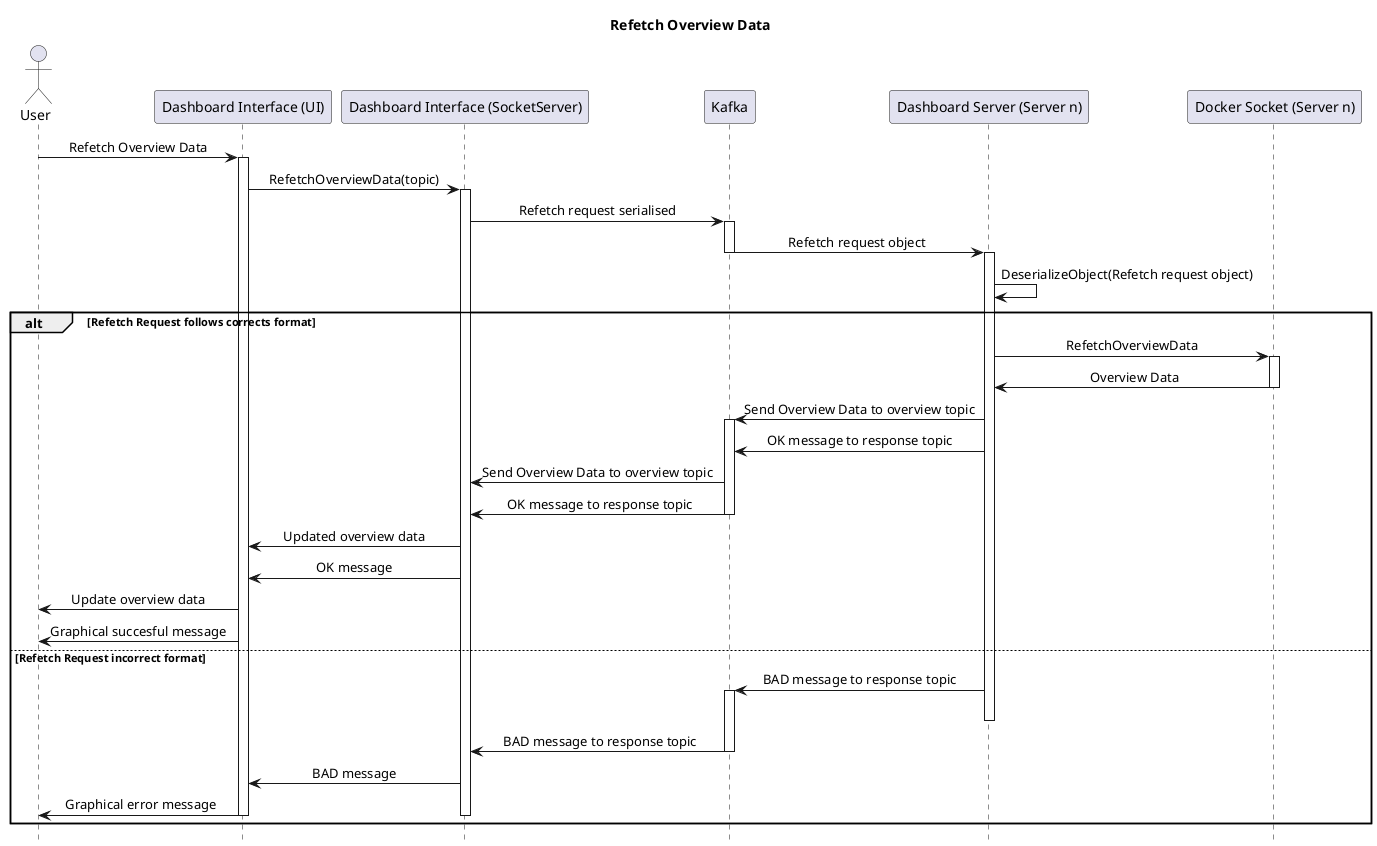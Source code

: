 @startuml
hide footbox
skinparam sequenceMessageAlign center

Title "Refetch Overview Data"

actor "User" as user

participant "Dashboard Interface (UI)" as ui
participant "Dashboard Interface (SocketServer)" as socketserver
participant "Kafka" as kafka
participant "Dashboard Server (Server n)" as dserver
participant "Docker Socket (Server n)" as docker

user -> ui : Refetch Overview Data
activate ui
ui -> socketserver : RefetchOverviewData(topic)
activate socketserver

socketserver -> kafka : Refetch request serialised
activate kafka
kafka -> dserver : Refetch request object
deactivate kafka
activate dserver
dserver -> dserver : DeserializeObject(Refetch request object)

alt Refetch Request follows corrects format
    dserver -> docker : RefetchOverviewData
    activate docker
    docker -> dserver : Overview Data
    deactivate docker

    dserver -> kafka : Send Overview Data to overview topic
    activate kafka
    dserver -> kafka : OK message to response topic
    kafka -> socketserver : Send Overview Data to overview topic
    kafka -> socketserver : OK message to response topic
    deactivate kafka

    socketserver -> ui : Updated overview data
    socketserver -> ui : OK message

    ui -> user : Update overview data
    ui -> user : Graphical succesful message
else Refetch Request incorrect format
    dserver -> kafka : BAD message to response topic
    activate kafka
    deactivate dserver
    kafka -> socketserver : BAD message to response topic
    deactivate kafka
    socketserver -> ui : BAD message
    ui -> user : Graphical error message
    deactivate ui
    deactivate socketserver
end
@enduml